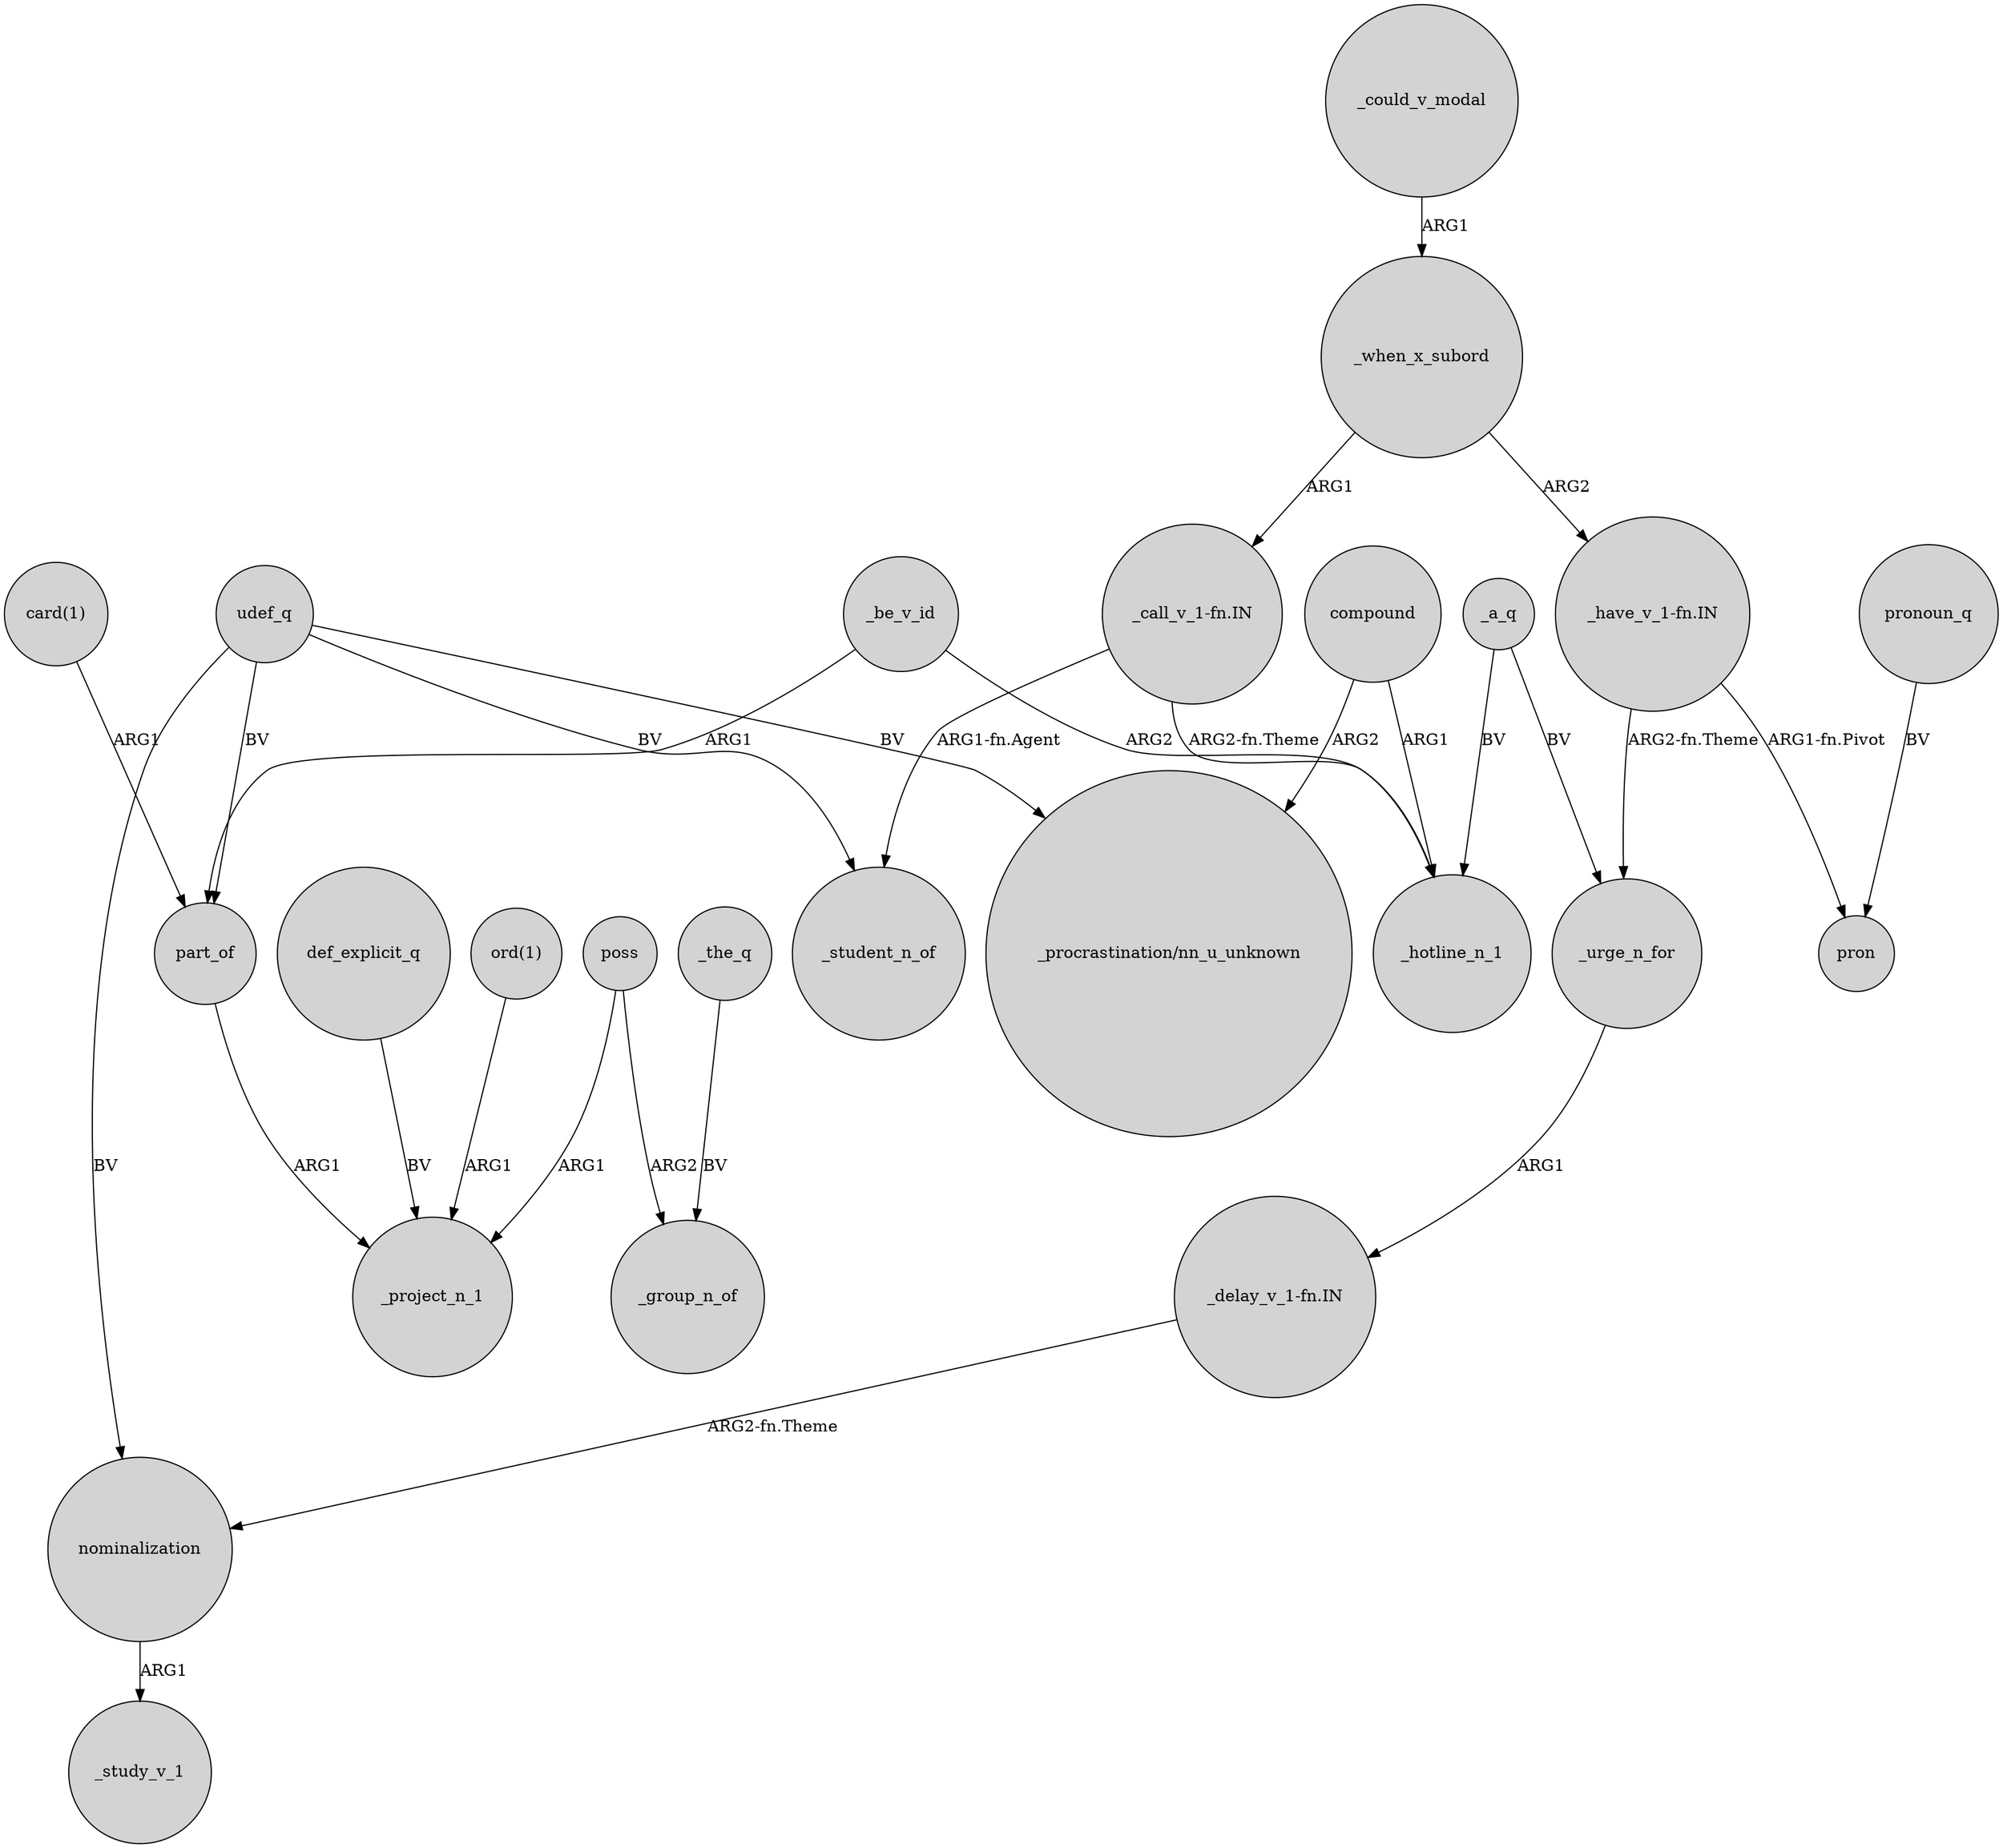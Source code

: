 digraph {
	node [shape=circle style=filled]
	part_of -> _project_n_1 [label=ARG1]
	_be_v_id -> part_of [label=ARG1]
	nominalization -> _study_v_1 [label=ARG1]
	udef_q -> part_of [label=BV]
	"_call_v_1-fn.IN" -> _hotline_n_1 [label="ARG2-fn.Theme"]
	poss -> _project_n_1 [label=ARG1]
	"_delay_v_1-fn.IN" -> nominalization [label="ARG2-fn.Theme"]
	udef_q -> _student_n_of [label=BV]
	_urge_n_for -> "_delay_v_1-fn.IN" [label=ARG1]
	compound -> "_procrastination/nn_u_unknown" [label=ARG2]
	_when_x_subord -> "_have_v_1-fn.IN" [label=ARG2]
	_when_x_subord -> "_call_v_1-fn.IN" [label=ARG1]
	_the_q -> _group_n_of [label=BV]
	"_have_v_1-fn.IN" -> pron [label="ARG1-fn.Pivot"]
	"_have_v_1-fn.IN" -> _urge_n_for [label="ARG2-fn.Theme"]
	compound -> _hotline_n_1 [label=ARG1]
	def_explicit_q -> _project_n_1 [label=BV]
	pronoun_q -> pron [label=BV]
	udef_q -> "_procrastination/nn_u_unknown" [label=BV]
	_a_q -> _urge_n_for [label=BV]
	poss -> _group_n_of [label=ARG2]
	"ord(1)" -> _project_n_1 [label=ARG1]
	"_call_v_1-fn.IN" -> _student_n_of [label="ARG1-fn.Agent"]
	udef_q -> nominalization [label=BV]
	_could_v_modal -> _when_x_subord [label=ARG1]
	"card(1)" -> part_of [label=ARG1]
	_be_v_id -> _hotline_n_1 [label=ARG2]
	_a_q -> _hotline_n_1 [label=BV]
}
